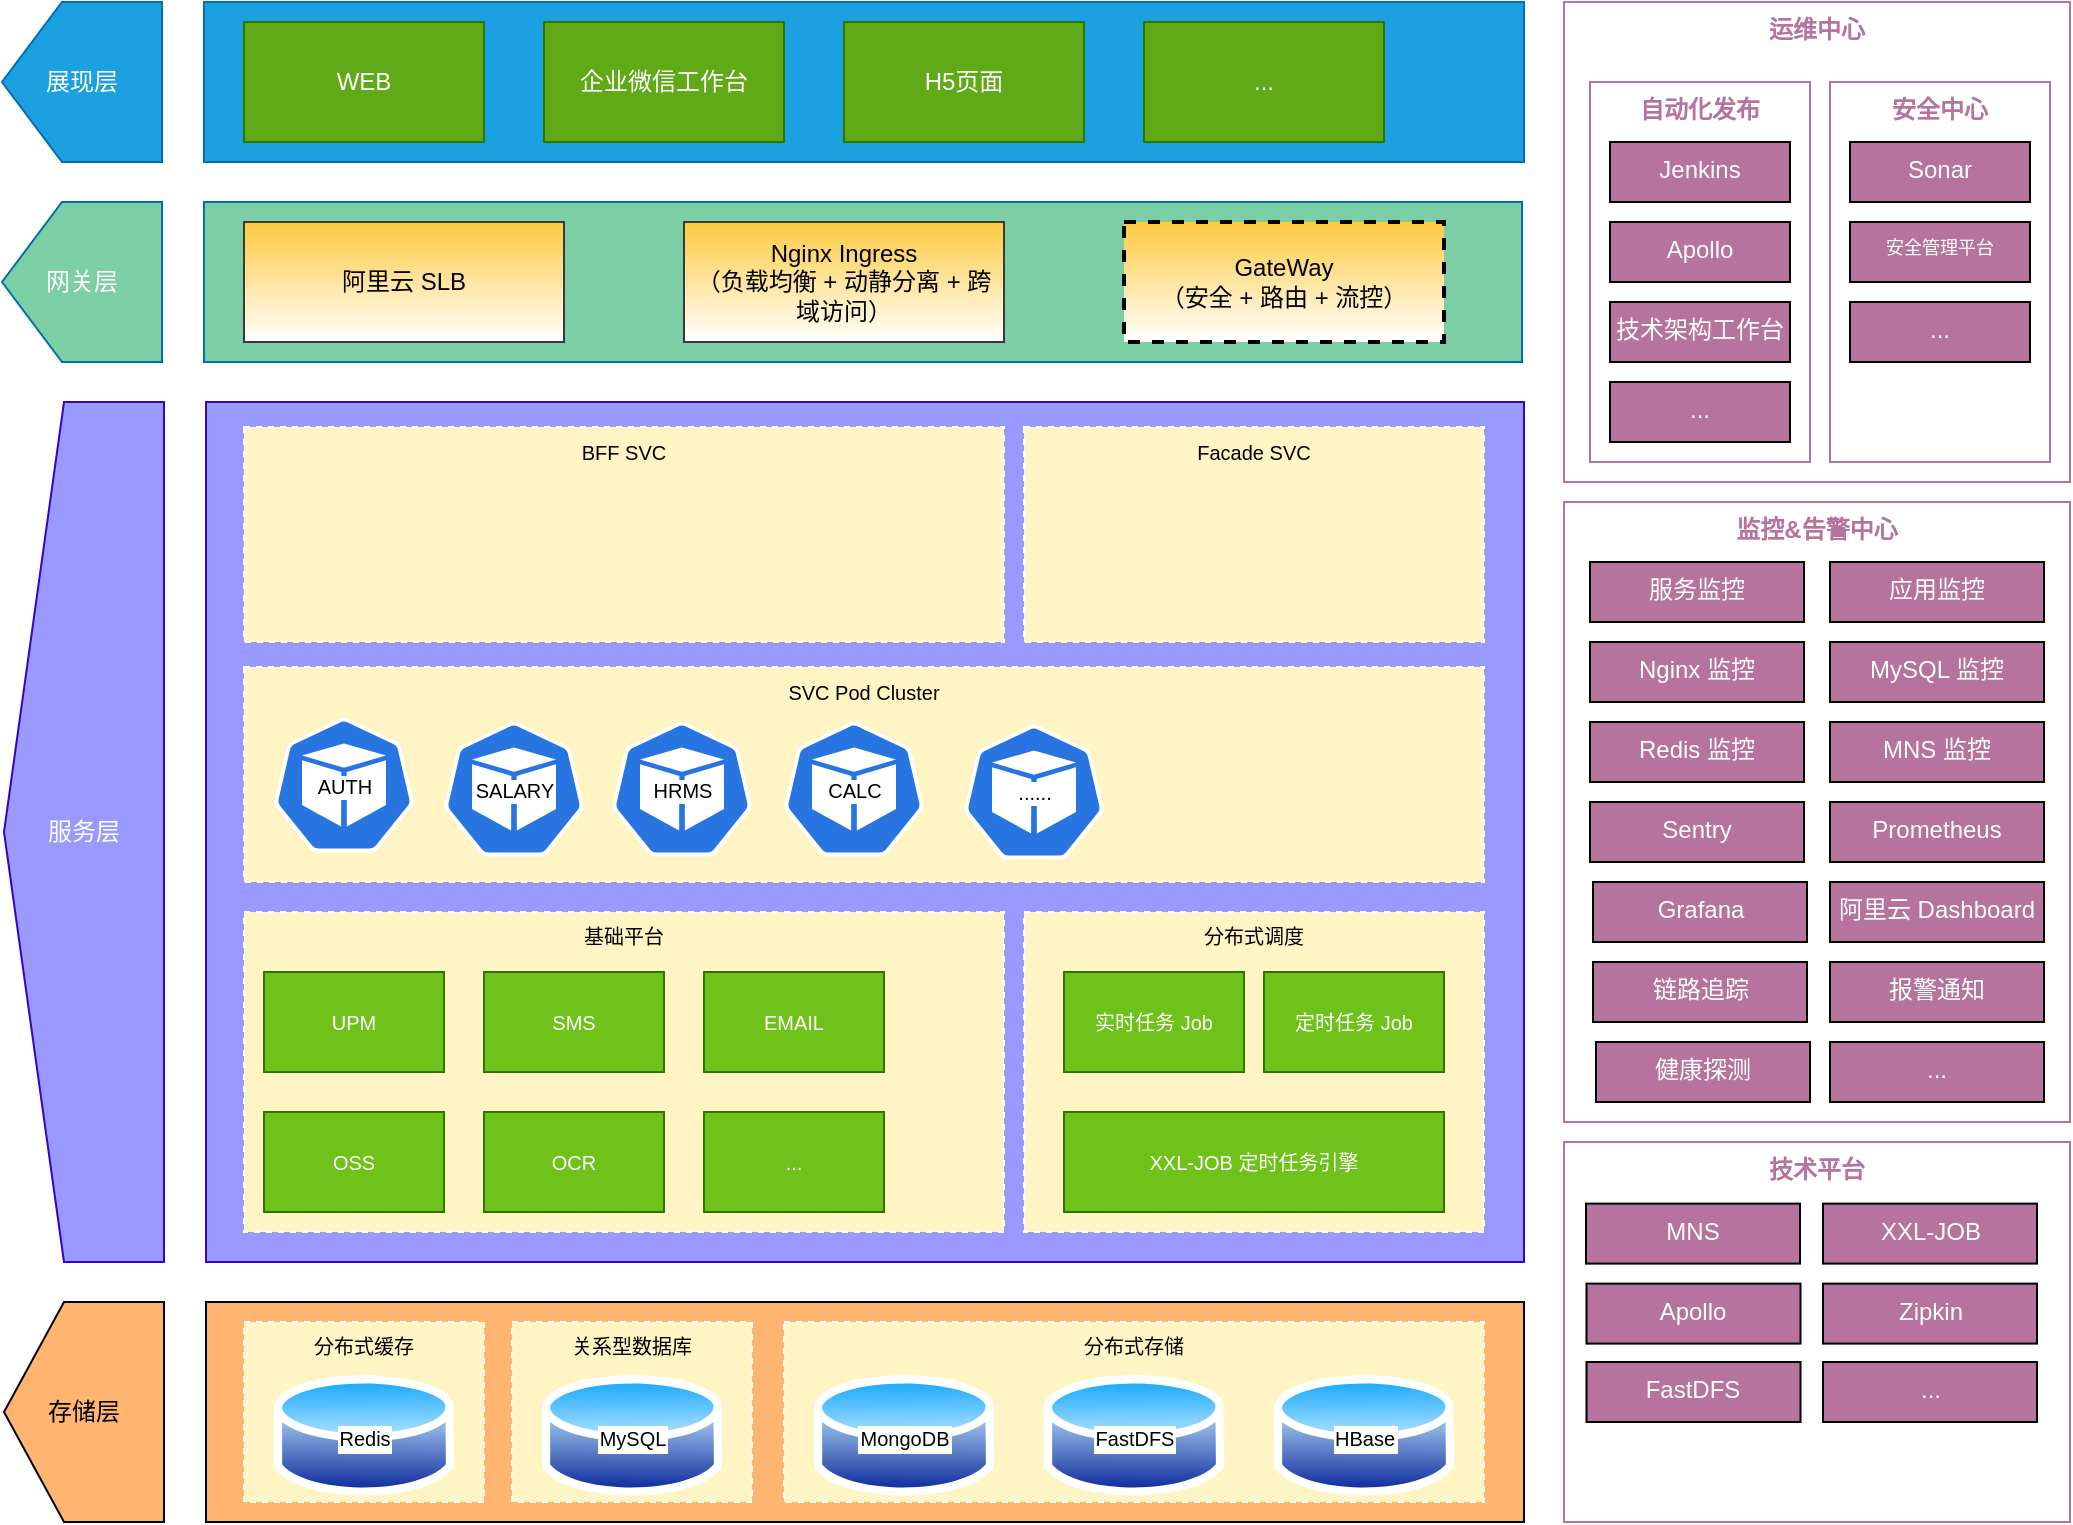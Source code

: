 <mxfile version="15.2.9" type="github">
  <diagram id="JZD_DajndVED-Qe1OCt6" name="第 1 页">
    <mxGraphModel dx="1186" dy="764" grid="1" gridSize="10" guides="1" tooltips="1" connect="1" arrows="1" fold="1" page="1" pageScale="1" pageWidth="827" pageHeight="1169" math="0" shadow="0">
      <root>
        <mxCell id="0" />
        <mxCell id="1" parent="0" />
        <mxCell id="UUgmTdBtR0KIAPF4Jde4-99" value="技术平台" style="rounded=0;whiteSpace=wrap;html=1;align=center;verticalAlign=top;direction=south;strokeColor=#B5739D;fontColor=#B5739D;fontStyle=1" vertex="1" parent="1">
          <mxGeometry x="820" y="610" width="253" height="190" as="geometry" />
        </mxCell>
        <mxCell id="UUgmTdBtR0KIAPF4Jde4-1" value="" style="rounded=0;whiteSpace=wrap;html=1;align=left;verticalAlign=top;fillColor=#1ba1e2;strokeColor=#006EAF;fontColor=#ffffff;" vertex="1" parent="1">
          <mxGeometry x="140" y="40" width="660" height="80" as="geometry" />
        </mxCell>
        <mxCell id="UUgmTdBtR0KIAPF4Jde4-2" value="WEB" style="rounded=0;whiteSpace=wrap;html=1;align=center;verticalAlign=middle;fillColor=#60a917;strokeColor=#2D7600;fontColor=#ffffff;" vertex="1" parent="1">
          <mxGeometry x="160" y="50" width="120" height="60" as="geometry" />
        </mxCell>
        <mxCell id="UUgmTdBtR0KIAPF4Jde4-3" value="企业微信工作台" style="rounded=0;whiteSpace=wrap;html=1;align=center;verticalAlign=middle;fillColor=#60a917;strokeColor=#2D7600;fontColor=#ffffff;" vertex="1" parent="1">
          <mxGeometry x="310" y="50" width="120" height="60" as="geometry" />
        </mxCell>
        <mxCell id="UUgmTdBtR0KIAPF4Jde4-4" value="H5页面" style="rounded=0;whiteSpace=wrap;html=1;align=center;verticalAlign=middle;fillColor=#60a917;strokeColor=#2D7600;fontColor=#ffffff;" vertex="1" parent="1">
          <mxGeometry x="460" y="50" width="120" height="60" as="geometry" />
        </mxCell>
        <mxCell id="UUgmTdBtR0KIAPF4Jde4-5" value="展现层" style="shape=offPageConnector;whiteSpace=wrap;html=1;align=center;verticalAlign=middle;direction=south;fillColor=#1ba1e2;strokeColor=#006EAF;fontColor=#ffffff;" vertex="1" parent="1">
          <mxGeometry x="39" y="40" width="80" height="80" as="geometry" />
        </mxCell>
        <mxCell id="UUgmTdBtR0KIAPF4Jde4-6" value="" style="rounded=0;whiteSpace=wrap;html=1;align=left;verticalAlign=top;fillColor=#7CCFA5;strokeColor=#006EAF;fontColor=#ffffff;" vertex="1" parent="1">
          <mxGeometry x="140" y="140" width="659" height="80" as="geometry" />
        </mxCell>
        <mxCell id="UUgmTdBtR0KIAPF4Jde4-7" value="网关层" style="shape=offPageConnector;whiteSpace=wrap;html=1;align=center;verticalAlign=middle;direction=south;fillColor=#7CCFA5;strokeColor=#006EAF;fontColor=#ffffff;" vertex="1" parent="1">
          <mxGeometry x="39" y="140" width="80" height="80" as="geometry" />
        </mxCell>
        <mxCell id="UUgmTdBtR0KIAPF4Jde4-13" value="&lt;div&gt;Nginx Ingress&lt;/div&gt;&lt;div&gt;（负载均衡 + 动静分离 + 跨域访问）&lt;/div&gt;" style="rounded=0;whiteSpace=wrap;html=1;align=center;verticalAlign=middle;fillColor=#FCCA3F;strokeColor=#36393d;gradientColor=#ffffff;" vertex="1" parent="1">
          <mxGeometry x="380" y="150" width="160" height="60" as="geometry" />
        </mxCell>
        <mxCell id="UUgmTdBtR0KIAPF4Jde4-15" value="" style="rounded=0;whiteSpace=wrap;html=1;align=left;verticalAlign=top;fillColor=#9999FF;strokeColor=#3700CC;fontColor=#ffffff;" vertex="1" parent="1">
          <mxGeometry x="141" y="240" width="659" height="430" as="geometry" />
        </mxCell>
        <mxCell id="UUgmTdBtR0KIAPF4Jde4-16" value="服务层" style="shape=offPageConnector;whiteSpace=wrap;html=1;align=center;verticalAlign=middle;direction=south;fillColor=#9999FF;strokeColor=#3700CC;fontColor=#ffffff;" vertex="1" parent="1">
          <mxGeometry x="40" y="240" width="80" height="430" as="geometry" />
        </mxCell>
        <mxCell id="UUgmTdBtR0KIAPF4Jde4-18" value="运维中心" style="rounded=0;whiteSpace=wrap;html=1;align=center;verticalAlign=top;direction=south;strokeColor=#B5739D;fontColor=#B5739D;fontStyle=1" vertex="1" parent="1">
          <mxGeometry x="820" y="40" width="253" height="240" as="geometry" />
        </mxCell>
        <mxCell id="UUgmTdBtR0KIAPF4Jde4-22" value="..." style="rounded=0;whiteSpace=wrap;html=1;align=center;verticalAlign=middle;fillColor=#60a917;strokeColor=#2D7600;fontColor=#ffffff;" vertex="1" parent="1">
          <mxGeometry x="610" y="50" width="120" height="60" as="geometry" />
        </mxCell>
        <mxCell id="UUgmTdBtR0KIAPF4Jde4-24" value="&lt;div&gt;阿里云 SLB&lt;/div&gt;" style="rounded=0;whiteSpace=wrap;html=1;align=center;verticalAlign=middle;fillColor=#FCCA3F;strokeColor=#36393d;gradientColor=#ffffff;" vertex="1" parent="1">
          <mxGeometry x="160" y="150" width="160" height="60" as="geometry" />
        </mxCell>
        <mxCell id="UUgmTdBtR0KIAPF4Jde4-25" value="&lt;div&gt;GateWay&lt;/div&gt;&lt;div&gt;（安全 + 路由 + 流控）&lt;/div&gt;" style="rounded=0;whiteSpace=wrap;html=1;align=center;verticalAlign=middle;fillColor=#FCCA3F;strokeColor=#000000;dashed=1;gradientColor=#ffffff;strokeWidth=2;" vertex="1" parent="1">
          <mxGeometry x="600" y="150" width="160" height="60" as="geometry" />
        </mxCell>
        <mxCell id="UUgmTdBtR0KIAPF4Jde4-26" value="自动化发布" style="rounded=0;whiteSpace=wrap;html=1;align=center;verticalAlign=top;direction=south;strokeColor=#B5739D;fontColor=#B5739D;fontStyle=1" vertex="1" parent="1">
          <mxGeometry x="833" y="80" width="110" height="190" as="geometry" />
        </mxCell>
        <mxCell id="UUgmTdBtR0KIAPF4Jde4-28" value="安全中心" style="rounded=0;whiteSpace=wrap;html=1;align=center;verticalAlign=top;direction=south;strokeColor=#B5739D;fontColor=#B5739D;fontStyle=1" vertex="1" parent="1">
          <mxGeometry x="953" y="80" width="110" height="190" as="geometry" />
        </mxCell>
        <mxCell id="UUgmTdBtR0KIAPF4Jde4-30" value="Jenkins" style="rounded=0;whiteSpace=wrap;html=1;fillColor=#B5739D;align=center;verticalAlign=top;fontColor=#FFFFFF;" vertex="1" parent="1">
          <mxGeometry x="843" y="110" width="90" height="30" as="geometry" />
        </mxCell>
        <mxCell id="UUgmTdBtR0KIAPF4Jde4-31" value="Apollo" style="rounded=0;whiteSpace=wrap;html=1;fillColor=#B5739D;align=center;verticalAlign=top;fontColor=#FFFFFF;" vertex="1" parent="1">
          <mxGeometry x="843" y="150" width="90" height="30" as="geometry" />
        </mxCell>
        <mxCell id="UUgmTdBtR0KIAPF4Jde4-32" value="..." style="rounded=0;whiteSpace=wrap;html=1;fillColor=#B5739D;align=center;verticalAlign=top;fontColor=#FFFFFF;" vertex="1" parent="1">
          <mxGeometry x="963" y="190" width="90" height="30" as="geometry" />
        </mxCell>
        <mxCell id="UUgmTdBtR0KIAPF4Jde4-33" value="技术架构工作台" style="rounded=0;whiteSpace=wrap;html=1;fillColor=#B5739D;align=center;verticalAlign=top;fontColor=#FFFFFF;" vertex="1" parent="1">
          <mxGeometry x="843" y="190" width="90" height="30" as="geometry" />
        </mxCell>
        <mxCell id="UUgmTdBtR0KIAPF4Jde4-34" value="Sonar" style="rounded=0;whiteSpace=wrap;html=1;fillColor=#B5739D;align=center;verticalAlign=top;fontColor=#FFFFFF;" vertex="1" parent="1">
          <mxGeometry x="963" y="110" width="90" height="30" as="geometry" />
        </mxCell>
        <mxCell id="UUgmTdBtR0KIAPF4Jde4-35" value="&lt;font style=&quot;font-size: 9px&quot;&gt;安全管理平台&lt;/font&gt;" style="rounded=0;whiteSpace=wrap;html=1;fillColor=#B5739D;align=center;verticalAlign=top;fontSize=10;fontColor=#FFFFFF;" vertex="1" parent="1">
          <mxGeometry x="963" y="150" width="90" height="30" as="geometry" />
        </mxCell>
        <mxCell id="UUgmTdBtR0KIAPF4Jde4-36" value="..." style="rounded=0;whiteSpace=wrap;html=1;fillColor=#B5739D;align=center;verticalAlign=top;fontColor=#FFFFFF;" vertex="1" parent="1">
          <mxGeometry x="843" y="230" width="90" height="30" as="geometry" />
        </mxCell>
        <mxCell id="UUgmTdBtR0KIAPF4Jde4-37" value="监控&amp;amp;告警中心" style="rounded=0;whiteSpace=wrap;html=1;align=center;verticalAlign=top;direction=south;strokeColor=#B5739D;fontColor=#B5739D;fontStyle=1" vertex="1" parent="1">
          <mxGeometry x="820" y="290" width="253" height="310" as="geometry" />
        </mxCell>
        <mxCell id="UUgmTdBtR0KIAPF4Jde4-38" value="服务监控" style="rounded=0;whiteSpace=wrap;html=1;fillColor=#B5739D;align=center;verticalAlign=top;fontColor=#FFFFFF;" vertex="1" parent="1">
          <mxGeometry x="833" y="320" width="107" height="30" as="geometry" />
        </mxCell>
        <mxCell id="UUgmTdBtR0KIAPF4Jde4-40" value="应用监控" style="rounded=0;whiteSpace=wrap;html=1;fillColor=#B5739D;align=center;verticalAlign=top;fontColor=#FFFFFF;" vertex="1" parent="1">
          <mxGeometry x="953" y="320" width="107" height="30" as="geometry" />
        </mxCell>
        <mxCell id="UUgmTdBtR0KIAPF4Jde4-41" value="Nginx 监控" style="rounded=0;whiteSpace=wrap;html=1;fillColor=#B5739D;align=center;verticalAlign=top;fontColor=#FFFFFF;" vertex="1" parent="1">
          <mxGeometry x="833" y="360" width="107" height="30" as="geometry" />
        </mxCell>
        <mxCell id="UUgmTdBtR0KIAPF4Jde4-42" value="MySQL 监控" style="rounded=0;whiteSpace=wrap;html=1;fillColor=#B5739D;align=center;verticalAlign=top;fontColor=#FFFFFF;" vertex="1" parent="1">
          <mxGeometry x="953" y="360" width="107" height="30" as="geometry" />
        </mxCell>
        <mxCell id="UUgmTdBtR0KIAPF4Jde4-43" value="Redis 监控" style="rounded=0;whiteSpace=wrap;html=1;fillColor=#B5739D;align=center;verticalAlign=top;fontColor=#FFFFFF;" vertex="1" parent="1">
          <mxGeometry x="833" y="400" width="107" height="30" as="geometry" />
        </mxCell>
        <mxCell id="UUgmTdBtR0KIAPF4Jde4-44" value="MNS 监控" style="rounded=0;whiteSpace=wrap;html=1;fillColor=#B5739D;align=center;verticalAlign=top;fontColor=#FFFFFF;" vertex="1" parent="1">
          <mxGeometry x="953" y="400" width="107" height="30" as="geometry" />
        </mxCell>
        <mxCell id="UUgmTdBtR0KIAPF4Jde4-45" value="健康探测" style="rounded=0;whiteSpace=wrap;html=1;fillColor=#B5739D;align=center;verticalAlign=top;fontColor=#FFFFFF;" vertex="1" parent="1">
          <mxGeometry x="836" y="560" width="107" height="30" as="geometry" />
        </mxCell>
        <mxCell id="UUgmTdBtR0KIAPF4Jde4-46" value="报警通知" style="rounded=0;whiteSpace=wrap;html=1;fillColor=#B5739D;align=center;verticalAlign=top;fontColor=#FFFFFF;" vertex="1" parent="1">
          <mxGeometry x="953" y="520" width="107" height="30" as="geometry" />
        </mxCell>
        <mxCell id="UUgmTdBtR0KIAPF4Jde4-47" value="链路追踪" style="rounded=0;whiteSpace=wrap;html=1;fillColor=#B5739D;align=center;verticalAlign=top;fontColor=#FFFFFF;" vertex="1" parent="1">
          <mxGeometry x="834.5" y="520" width="107" height="30" as="geometry" />
        </mxCell>
        <mxCell id="UUgmTdBtR0KIAPF4Jde4-49" value="Sentry" style="rounded=0;whiteSpace=wrap;html=1;fillColor=#B5739D;align=center;verticalAlign=top;fontColor=#FFFFFF;" vertex="1" parent="1">
          <mxGeometry x="833" y="440" width="107" height="30" as="geometry" />
        </mxCell>
        <mxCell id="UUgmTdBtR0KIAPF4Jde4-50" value="Prometheus" style="rounded=0;whiteSpace=wrap;html=1;fillColor=#B5739D;align=center;verticalAlign=top;fontColor=#FFFFFF;" vertex="1" parent="1">
          <mxGeometry x="953" y="440" width="107" height="30" as="geometry" />
        </mxCell>
        <mxCell id="UUgmTdBtR0KIAPF4Jde4-51" value="Grafana" style="rounded=0;whiteSpace=wrap;html=1;fillColor=#B5739D;align=center;verticalAlign=top;fontColor=#FFFFFF;" vertex="1" parent="1">
          <mxGeometry x="834.5" y="480" width="107" height="30" as="geometry" />
        </mxCell>
        <mxCell id="UUgmTdBtR0KIAPF4Jde4-52" value="阿里云 Dashboard" style="rounded=0;whiteSpace=wrap;html=1;fillColor=#B5739D;align=center;verticalAlign=top;fontColor=#FFFFFF;" vertex="1" parent="1">
          <mxGeometry x="953" y="480" width="107" height="30" as="geometry" />
        </mxCell>
        <mxCell id="UUgmTdBtR0KIAPF4Jde4-53" value="..." style="rounded=0;whiteSpace=wrap;html=1;fillColor=#B5739D;align=center;verticalAlign=top;fontColor=#FFFFFF;" vertex="1" parent="1">
          <mxGeometry x="953" y="560" width="107" height="30" as="geometry" />
        </mxCell>
        <mxCell id="UUgmTdBtR0KIAPF4Jde4-54" value="SVC Pod Cluster" style="rounded=0;whiteSpace=wrap;html=1;dashed=1;fontSize=10;fontColor=#000000;strokeColor=#FFFFFF;fillColor=#FFF4C3;align=center;verticalAlign=top;" vertex="1" parent="1">
          <mxGeometry x="160" y="372.5" width="620" height="107.5" as="geometry" />
        </mxCell>
        <mxCell id="UUgmTdBtR0KIAPF4Jde4-60" value="分布式调度" style="rounded=0;whiteSpace=wrap;html=1;dashed=1;fontSize=10;fontColor=#000000;strokeColor=#FFFFFF;fillColor=#FFF4C3;align=center;verticalAlign=top;" vertex="1" parent="1">
          <mxGeometry x="550" y="495" width="230" height="160" as="geometry" />
        </mxCell>
        <mxCell id="UUgmTdBtR0KIAPF4Jde4-61" value="实时任务 Job" style="rounded=0;whiteSpace=wrap;html=1;fontSize=10;strokeColor=#2D7600;fillColor=#6EC21A;align=center;verticalAlign=middle;fontColor=#ffffff;" vertex="1" parent="1">
          <mxGeometry x="570" y="525" width="90" height="50" as="geometry" />
        </mxCell>
        <mxCell id="UUgmTdBtR0KIAPF4Jde4-62" value="定时任务 Job" style="rounded=0;whiteSpace=wrap;html=1;fontSize=10;strokeColor=#2D7600;fillColor=#6EC21A;align=center;verticalAlign=middle;fontColor=#ffffff;" vertex="1" parent="1">
          <mxGeometry x="670" y="525" width="90" height="50" as="geometry" />
        </mxCell>
        <mxCell id="UUgmTdBtR0KIAPF4Jde4-63" value="基础平台" style="rounded=0;whiteSpace=wrap;html=1;dashed=1;fontSize=10;fontColor=#000000;strokeColor=#FFFFFF;fillColor=#FFF4C3;align=center;verticalAlign=top;" vertex="1" parent="1">
          <mxGeometry x="160" y="495" width="380" height="160" as="geometry" />
        </mxCell>
        <mxCell id="UUgmTdBtR0KIAPF4Jde4-64" value="UPM" style="rounded=0;whiteSpace=wrap;html=1;fontSize=10;strokeColor=#2D7600;fillColor=#6EC21A;align=center;verticalAlign=middle;fontColor=#ffffff;" vertex="1" parent="1">
          <mxGeometry x="170" y="525" width="90" height="50" as="geometry" />
        </mxCell>
        <mxCell id="UUgmTdBtR0KIAPF4Jde4-65" value="SMS" style="rounded=0;whiteSpace=wrap;html=1;fontSize=10;strokeColor=#2D7600;fillColor=#6EC21A;align=center;verticalAlign=middle;fontColor=#ffffff;" vertex="1" parent="1">
          <mxGeometry x="280" y="525" width="90" height="50" as="geometry" />
        </mxCell>
        <mxCell id="UUgmTdBtR0KIAPF4Jde4-66" value="EMAIL" style="rounded=0;whiteSpace=wrap;html=1;fontSize=10;strokeColor=#2D7600;fillColor=#6EC21A;align=center;verticalAlign=middle;fontColor=#ffffff;" vertex="1" parent="1">
          <mxGeometry x="390" y="525" width="90" height="50" as="geometry" />
        </mxCell>
        <mxCell id="UUgmTdBtR0KIAPF4Jde4-67" value="OSS" style="rounded=0;whiteSpace=wrap;html=1;fontSize=10;strokeColor=#2D7600;fillColor=#6EC21A;align=center;verticalAlign=middle;fontColor=#ffffff;" vertex="1" parent="1">
          <mxGeometry x="170" y="595" width="90" height="50" as="geometry" />
        </mxCell>
        <mxCell id="UUgmTdBtR0KIAPF4Jde4-73" value="MNS" style="rounded=0;whiteSpace=wrap;html=1;fillColor=#B5739D;align=center;verticalAlign=top;fontColor=#FFFFFF;" vertex="1" parent="1">
          <mxGeometry x="831" y="640.8" width="107" height="30" as="geometry" />
        </mxCell>
        <mxCell id="UUgmTdBtR0KIAPF4Jde4-74" value="XXL-JOB" style="rounded=0;whiteSpace=wrap;html=1;fillColor=#B5739D;align=center;verticalAlign=top;fontColor=#FFFFFF;" vertex="1" parent="1">
          <mxGeometry x="949.5" y="640.8" width="107" height="30" as="geometry" />
        </mxCell>
        <mxCell id="UUgmTdBtR0KIAPF4Jde4-75" value="FastDFS" style="rounded=0;whiteSpace=wrap;html=1;fillColor=#B5739D;align=center;verticalAlign=top;fontColor=#FFFFFF;" vertex="1" parent="1">
          <mxGeometry x="831.25" y="720" width="107" height="30" as="geometry" />
        </mxCell>
        <mxCell id="UUgmTdBtR0KIAPF4Jde4-78" value="" style="rounded=0;whiteSpace=wrap;html=1;align=left;verticalAlign=top;fillColor=#FFB570;" vertex="1" parent="1">
          <mxGeometry x="141" y="690" width="659" height="110" as="geometry" />
        </mxCell>
        <mxCell id="UUgmTdBtR0KIAPF4Jde4-79" value="存储层" style="shape=offPageConnector;whiteSpace=wrap;html=1;align=center;verticalAlign=middle;direction=south;fillColor=#FFB570;" vertex="1" parent="1">
          <mxGeometry x="40" y="690" width="80" height="110" as="geometry" />
        </mxCell>
        <mxCell id="UUgmTdBtR0KIAPF4Jde4-82" value="分布式缓存" style="rounded=0;whiteSpace=wrap;html=1;dashed=1;fontSize=10;fontColor=#000000;strokeColor=#FFFFFF;fillColor=#FFF4C3;align=center;verticalAlign=top;" vertex="1" parent="1">
          <mxGeometry x="160" y="700" width="120" height="90" as="geometry" />
        </mxCell>
        <mxCell id="UUgmTdBtR0KIAPF4Jde4-84" value="Redis" style="aspect=fixed;perimeter=ellipsePerimeter;html=1;align=center;shadow=0;dashed=0;spacingTop=3;image;image=img/lib/active_directory/database.svg;fontSize=10;fontColor=#000000;strokeColor=#FFFFFF;fillColor=#FFF4C3;verticalAlign=middle;labelPosition=center;verticalLabelPosition=middle;labelBackgroundColor=default;labelBorderColor=#FFFFFF;imageBackground=none;sketch=0;imageAspect=1;allowArrows=0;cloneable=1;noLabel=0;portConstraintRotation=0;expand=1;editable=0;" vertex="1" parent="1">
          <mxGeometry x="175" y="723.4" width="90" height="66.6" as="geometry" />
        </mxCell>
        <mxCell id="UUgmTdBtR0KIAPF4Jde4-85" value="关系型数据库" style="rounded=0;whiteSpace=wrap;html=1;dashed=1;fontSize=10;fontColor=#000000;strokeColor=#FFFFFF;fillColor=#FFF4C3;align=center;verticalAlign=top;" vertex="1" parent="1">
          <mxGeometry x="294" y="700" width="120" height="90" as="geometry" />
        </mxCell>
        <mxCell id="UUgmTdBtR0KIAPF4Jde4-86" value="MySQL" style="aspect=fixed;perimeter=ellipsePerimeter;html=1;align=center;shadow=0;dashed=0;spacingTop=3;image;image=img/lib/active_directory/database.svg;fontSize=10;fontColor=#000000;strokeColor=#FFFFFF;fillColor=#FFF4C3;verticalAlign=middle;labelPosition=center;verticalLabelPosition=middle;labelBackgroundColor=default;labelBorderColor=#FFFFFF;imageBackground=none;imageAspect=1;allowArrows=0;cloneable=1;noLabel=0;portConstraintRotation=0;expand=1;editable=0;" vertex="1" parent="1">
          <mxGeometry x="309" y="723.4" width="90" height="66.6" as="geometry" />
        </mxCell>
        <mxCell id="UUgmTdBtR0KIAPF4Jde4-87" value="分布式存储" style="rounded=0;whiteSpace=wrap;html=1;dashed=1;fontSize=10;fontColor=#000000;strokeColor=#FFFFFF;fillColor=#FFF4C3;align=center;verticalAlign=top;" vertex="1" parent="1">
          <mxGeometry x="430" y="700" width="350" height="90" as="geometry" />
        </mxCell>
        <mxCell id="UUgmTdBtR0KIAPF4Jde4-88" value="MongoDB" style="aspect=fixed;perimeter=ellipsePerimeter;html=1;align=center;shadow=0;dashed=0;spacingTop=3;image;image=img/lib/active_directory/database.svg;fontSize=10;fontColor=#000000;strokeColor=#FFFFFF;fillColor=#FFF4C3;verticalAlign=middle;labelPosition=center;verticalLabelPosition=middle;labelBackgroundColor=default;labelBorderColor=#FFFFFF;imageBackground=none;imageAspect=1;allowArrows=0;cloneable=1;noLabel=0;portConstraintRotation=0;expand=1;editable=0;" vertex="1" parent="1">
          <mxGeometry x="445" y="723.4" width="90" height="66.6" as="geometry" />
        </mxCell>
        <mxCell id="UUgmTdBtR0KIAPF4Jde4-89" value="FastDFS" style="aspect=fixed;perimeter=ellipsePerimeter;html=1;align=center;shadow=0;dashed=0;spacingTop=3;image;image=img/lib/active_directory/database.svg;fontSize=10;fontColor=#000000;strokeColor=#FFFFFF;fillColor=#FFF4C3;verticalAlign=middle;labelPosition=center;verticalLabelPosition=middle;labelBackgroundColor=default;labelBorderColor=#FFFFFF;imageBackground=none;imageAspect=1;allowArrows=0;cloneable=1;noLabel=0;portConstraintRotation=0;expand=1;editable=0;" vertex="1" parent="1">
          <mxGeometry x="560" y="723.4" width="90" height="66.6" as="geometry" />
        </mxCell>
        <mxCell id="UUgmTdBtR0KIAPF4Jde4-91" value="HBase" style="aspect=fixed;perimeter=ellipsePerimeter;html=1;align=center;shadow=0;dashed=0;spacingTop=3;image;image=img/lib/active_directory/database.svg;fontSize=10;fontColor=#000000;strokeColor=#FFFFFF;fillColor=#FFF4C3;verticalAlign=middle;labelPosition=center;verticalLabelPosition=middle;labelBackgroundColor=default;labelBorderColor=#FFFFFF;imageBackground=none;imageAspect=1;allowArrows=0;cloneable=1;noLabel=0;portConstraintRotation=0;expand=1;editable=0;" vertex="1" parent="1">
          <mxGeometry x="675" y="723.4" width="90" height="66.6" as="geometry" />
        </mxCell>
        <mxCell id="UUgmTdBtR0KIAPF4Jde4-95" value="Apollo" style="rounded=0;whiteSpace=wrap;html=1;fillColor=#B5739D;align=center;verticalAlign=top;fontColor=#FFFFFF;" vertex="1" parent="1">
          <mxGeometry x="831.25" y="680.8" width="107" height="30" as="geometry" />
        </mxCell>
        <mxCell id="UUgmTdBtR0KIAPF4Jde4-97" value="..." style="rounded=0;whiteSpace=wrap;html=1;fillColor=#B5739D;align=center;verticalAlign=top;fontColor=#FFFFFF;" vertex="1" parent="1">
          <mxGeometry x="949.5" y="720" width="107" height="30" as="geometry" />
        </mxCell>
        <mxCell id="UUgmTdBtR0KIAPF4Jde4-98" value="Zipkin" style="rounded=0;whiteSpace=wrap;html=1;fillColor=#B5739D;align=center;verticalAlign=top;fontColor=#FFFFFF;" vertex="1" parent="1">
          <mxGeometry x="949.5" y="680.8" width="107" height="30" as="geometry" />
        </mxCell>
        <mxCell id="UUgmTdBtR0KIAPF4Jde4-103" value="OCR" style="rounded=0;whiteSpace=wrap;html=1;fontSize=10;strokeColor=#2D7600;fillColor=#6EC21A;align=center;verticalAlign=middle;fontColor=#ffffff;" vertex="1" parent="1">
          <mxGeometry x="280" y="595" width="90" height="50" as="geometry" />
        </mxCell>
        <mxCell id="UUgmTdBtR0KIAPF4Jde4-104" value="..." style="rounded=0;whiteSpace=wrap;html=1;fontSize=10;strokeColor=#2D7600;fillColor=#6EC21A;align=center;verticalAlign=middle;fontColor=#ffffff;" vertex="1" parent="1">
          <mxGeometry x="390" y="595" width="90" height="50" as="geometry" />
        </mxCell>
        <mxCell id="UUgmTdBtR0KIAPF4Jde4-110" value="AUTH" style="sketch=0;html=1;dashed=0;whitespace=wrap;fillColor=#2875E2;strokeColor=#ffffff;points=[[0.005,0.63,0],[0.1,0.2,0],[0.9,0.2,0],[0.5,0,0],[0.995,0.63,0],[0.72,0.99,0],[0.5,1,0],[0.28,0.99,0]];shape=mxgraph.kubernetes.icon;prIcon=pod;shadow=0;labelBackgroundColor=default;fontSize=10;" vertex="1" parent="1">
          <mxGeometry x="175" y="392.5" width="70" height="78" as="geometry" />
        </mxCell>
        <mxCell id="UUgmTdBtR0KIAPF4Jde4-113" value="SALARY" style="sketch=0;html=1;dashed=0;whitespace=wrap;fillColor=#2875E2;strokeColor=#ffffff;points=[[0.005,0.63,0],[0.1,0.2,0],[0.9,0.2,0],[0.5,0,0],[0.995,0.63,0],[0.72,0.99,0],[0.5,1,0],[0.28,0.99,0]];shape=mxgraph.kubernetes.icon;prIcon=pod;shadow=0;labelBackgroundColor=default;fontSize=10;" vertex="1" parent="1">
          <mxGeometry x="260" y="394.5" width="70" height="78" as="geometry" />
        </mxCell>
        <mxCell id="UUgmTdBtR0KIAPF4Jde4-114" value="HRMS" style="sketch=0;html=1;dashed=0;whitespace=wrap;fillColor=#2875E2;strokeColor=#ffffff;points=[[0.005,0.63,0],[0.1,0.2,0],[0.9,0.2,0],[0.5,0,0],[0.995,0.63,0],[0.72,0.99,0],[0.5,1,0],[0.28,0.99,0]];shape=mxgraph.kubernetes.icon;prIcon=pod;shadow=0;labelBackgroundColor=default;fontSize=10;" vertex="1" parent="1">
          <mxGeometry x="344" y="394.5" width="70" height="78" as="geometry" />
        </mxCell>
        <mxCell id="UUgmTdBtR0KIAPF4Jde4-115" value="CALC" style="sketch=0;html=1;dashed=0;whitespace=wrap;fillColor=#2875E2;strokeColor=#ffffff;points=[[0.005,0.63,0],[0.1,0.2,0],[0.9,0.2,0],[0.5,0,0],[0.995,0.63,0],[0.72,0.99,0],[0.5,1,0],[0.28,0.99,0]];shape=mxgraph.kubernetes.icon;prIcon=pod;shadow=0;labelBackgroundColor=default;fontSize=10;" vertex="1" parent="1">
          <mxGeometry x="430" y="394.5" width="70" height="78" as="geometry" />
        </mxCell>
        <mxCell id="UUgmTdBtR0KIAPF4Jde4-119" value="XXL-JOB 定时任务引擎" style="rounded=0;whiteSpace=wrap;html=1;fontSize=10;strokeColor=#2D7600;fillColor=#6EC21A;align=center;verticalAlign=middle;fontColor=#ffffff;" vertex="1" parent="1">
          <mxGeometry x="570" y="595" width="190" height="50" as="geometry" />
        </mxCell>
        <mxCell id="UUgmTdBtR0KIAPF4Jde4-121" value="......" style="sketch=0;html=1;dashed=0;whitespace=wrap;fillColor=#2875E2;strokeColor=#ffffff;points=[[0.005,0.63,0],[0.1,0.2,0],[0.9,0.2,0],[0.5,0,0],[0.995,0.63,0],[0.72,0.99,0],[0.5,1,0],[0.28,0.99,0]];shape=mxgraph.kubernetes.icon;prIcon=pod;shadow=0;labelBackgroundColor=default;fontSize=10;" vertex="1" parent="1">
          <mxGeometry x="520" y="396" width="70" height="78" as="geometry" />
        </mxCell>
        <mxCell id="UUgmTdBtR0KIAPF4Jde4-122" value="BFF SVC" style="rounded=0;whiteSpace=wrap;html=1;dashed=1;fontSize=10;fontColor=#000000;strokeColor=#FFFFFF;fillColor=#FFF4C3;align=center;verticalAlign=top;" vertex="1" parent="1">
          <mxGeometry x="160" y="252.5" width="380" height="107.5" as="geometry" />
        </mxCell>
        <mxCell id="UUgmTdBtR0KIAPF4Jde4-123" value="Facade SVC" style="rounded=0;whiteSpace=wrap;html=1;dashed=1;fontSize=10;fontColor=#000000;strokeColor=#FFFFFF;fillColor=#FFF4C3;align=center;verticalAlign=top;" vertex="1" parent="1">
          <mxGeometry x="550" y="252.5" width="230" height="107.5" as="geometry" />
        </mxCell>
      </root>
    </mxGraphModel>
  </diagram>
</mxfile>
